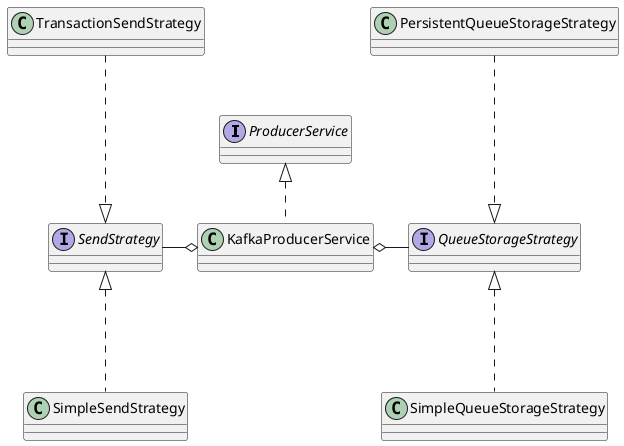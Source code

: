@startuml
skinparam shadowing false

interface ProducerService
interface SendStrategy
interface QueueStorageStrategy

ProducerService <|.. KafkaProducerService
KafkaProducerService o--left- SendStrategy
KafkaProducerService o--right- QueueStorageStrategy

SendStrategy <|..down- SimpleSendStrategy
SendStrategy <|..up- TransactionSendStrategy

QueueStorageStrategy <|..up- PersistentQueueStorageStrategy
QueueStorageStrategy <|..down- SimpleQueueStorageStrategy


@enduml